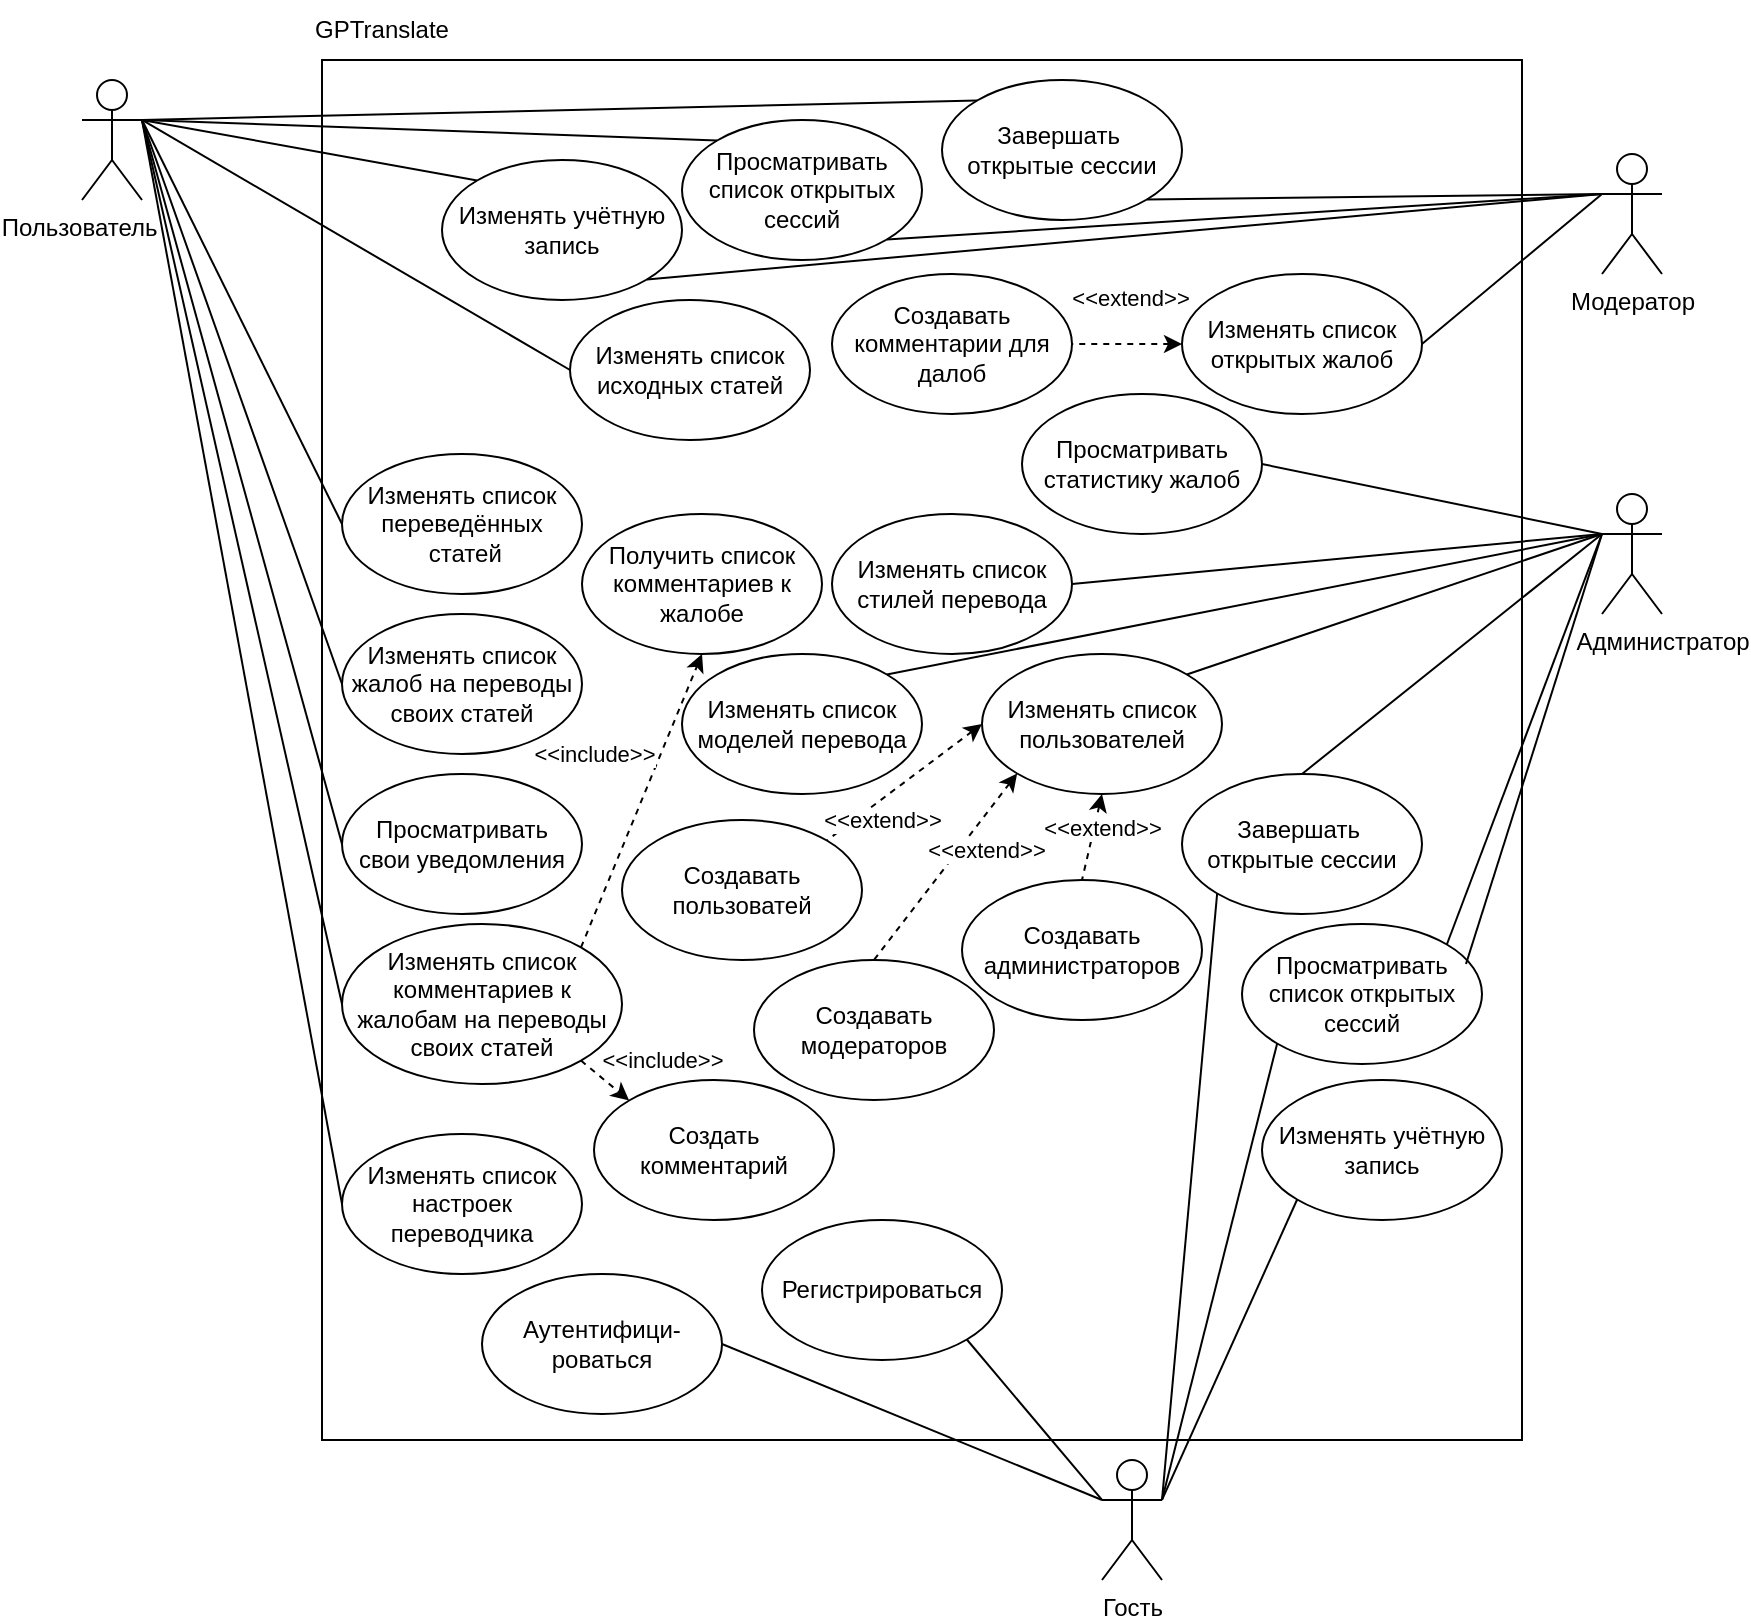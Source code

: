 <mxfile version="24.9.0">
  <diagram name="Страница — 1" id="uPT3UJ9-F7xit6qx0-dd">
    <mxGraphModel dx="690" dy="-672" grid="1" gridSize="10" guides="1" tooltips="1" connect="1" arrows="1" fold="1" page="1" pageScale="1" pageWidth="827" pageHeight="1169" math="0" shadow="0">
      <root>
        <mxCell id="0" />
        <mxCell id="1" parent="0" />
        <mxCell id="o8FTrNFCNX72LYN5SZ1k-58" value="" style="rounded=0;whiteSpace=wrap;html=1;" parent="1" vertex="1">
          <mxGeometry x="170" y="1220" width="600" height="690" as="geometry" />
        </mxCell>
        <mxCell id="o8FTrNFCNX72LYN5SZ1k-1" value="&lt;div&gt;П&lt;span style=&quot;background-color: initial;&quot;&gt;ользователь&amp;nbsp; &amp;nbsp; &amp;nbsp; &amp;nbsp; &amp;nbsp;&amp;nbsp;&lt;/span&gt;&lt;/div&gt;" style="shape=umlActor;verticalLabelPosition=bottom;verticalAlign=top;html=1;outlineConnect=0;" parent="1" vertex="1">
          <mxGeometry x="50" y="1230" width="30" height="60" as="geometry" />
        </mxCell>
        <mxCell id="o8FTrNFCNX72LYN5SZ1k-2" value="Изменять список исходных статей" style="ellipse;whiteSpace=wrap;html=1;" parent="1" vertex="1">
          <mxGeometry x="294" y="1340" width="120" height="70" as="geometry" />
        </mxCell>
        <mxCell id="o8FTrNFCNX72LYN5SZ1k-6" value="Изменять список переведённых&lt;div&gt;&amp;nbsp;статей&lt;/div&gt;" style="ellipse;whiteSpace=wrap;html=1;" parent="1" vertex="1">
          <mxGeometry x="180" y="1417" width="120" height="70" as="geometry" />
        </mxCell>
        <mxCell id="o8FTrNFCNX72LYN5SZ1k-7" value="Изменять список жалоб на переводы&lt;div&gt;своих статей&lt;/div&gt;" style="ellipse;whiteSpace=wrap;html=1;" parent="1" vertex="1">
          <mxGeometry x="180" y="1497" width="120" height="70" as="geometry" />
        </mxCell>
        <mxCell id="o8FTrNFCNX72LYN5SZ1k-8" value="Просматривать&lt;div&gt;свои уведомления&lt;/div&gt;" style="ellipse;whiteSpace=wrap;html=1;" parent="1" vertex="1">
          <mxGeometry x="180" y="1577" width="120" height="70" as="geometry" />
        </mxCell>
        <mxCell id="o8FTrNFCNX72LYN5SZ1k-9" value="Изменять список комментариев к жалобам на переводы своих статей" style="ellipse;whiteSpace=wrap;html=1;" parent="1" vertex="1">
          <mxGeometry x="180" y="1652" width="140" height="80" as="geometry" />
        </mxCell>
        <mxCell id="o8FTrNFCNX72LYN5SZ1k-10" value="Получить список комментариев к жалобе" style="ellipse;whiteSpace=wrap;html=1;" parent="1" vertex="1">
          <mxGeometry x="300" y="1447" width="120" height="70" as="geometry" />
        </mxCell>
        <mxCell id="o8FTrNFCNX72LYN5SZ1k-11" value="Создать комментарий" style="ellipse;whiteSpace=wrap;html=1;" parent="1" vertex="1">
          <mxGeometry x="306" y="1730" width="120" height="70" as="geometry" />
        </mxCell>
        <mxCell id="o8FTrNFCNX72LYN5SZ1k-13" value="Изменять список настроек переводчика" style="ellipse;whiteSpace=wrap;html=1;" parent="1" vertex="1">
          <mxGeometry x="180" y="1757" width="120" height="70" as="geometry" />
        </mxCell>
        <mxCell id="o8FTrNFCNX72LYN5SZ1k-14" value="&amp;nbsp; &amp;nbsp; &amp;nbsp; &amp;nbsp; &amp;nbsp;Администратор" style="shape=umlActor;verticalLabelPosition=bottom;verticalAlign=top;html=1;outlineConnect=0;" parent="1" vertex="1">
          <mxGeometry x="810" y="1437" width="30" height="60" as="geometry" />
        </mxCell>
        <mxCell id="o8FTrNFCNX72LYN5SZ1k-15" value="Изменять список стилей перевода" style="ellipse;whiteSpace=wrap;html=1;" parent="1" vertex="1">
          <mxGeometry x="425" y="1447" width="120" height="70" as="geometry" />
        </mxCell>
        <mxCell id="o8FTrNFCNX72LYN5SZ1k-16" value="Изменять список моделей перевода" style="ellipse;whiteSpace=wrap;html=1;" parent="1" vertex="1">
          <mxGeometry x="350" y="1517" width="120" height="70" as="geometry" />
        </mxCell>
        <mxCell id="o8FTrNFCNX72LYN5SZ1k-17" value="Изменять список пользователей" style="ellipse;whiteSpace=wrap;html=1;" parent="1" vertex="1">
          <mxGeometry x="500" y="1517" width="120" height="70" as="geometry" />
        </mxCell>
        <mxCell id="o8FTrNFCNX72LYN5SZ1k-18" value="Просматривать статистику жалоб" style="ellipse;whiteSpace=wrap;html=1;" parent="1" vertex="1">
          <mxGeometry x="520" y="1387" width="120" height="70" as="geometry" />
        </mxCell>
        <mxCell id="o8FTrNFCNX72LYN5SZ1k-19" value="Создавать пользоватей" style="ellipse;whiteSpace=wrap;html=1;" parent="1" vertex="1">
          <mxGeometry x="320" y="1600" width="120" height="70" as="geometry" />
        </mxCell>
        <mxCell id="o8FTrNFCNX72LYN5SZ1k-20" value="Создавать модераторов" style="ellipse;whiteSpace=wrap;html=1;" parent="1" vertex="1">
          <mxGeometry x="386" y="1670" width="120" height="70" as="geometry" />
        </mxCell>
        <mxCell id="o8FTrNFCNX72LYN5SZ1k-21" value="Создавать администраторов" style="ellipse;whiteSpace=wrap;html=1;" parent="1" vertex="1">
          <mxGeometry x="490" y="1630" width="120" height="70" as="geometry" />
        </mxCell>
        <mxCell id="o8FTrNFCNX72LYN5SZ1k-22" value="Модератор" style="shape=umlActor;verticalLabelPosition=bottom;verticalAlign=top;html=1;outlineConnect=0;" parent="1" vertex="1">
          <mxGeometry x="810" y="1267" width="30" height="60" as="geometry" />
        </mxCell>
        <mxCell id="o8FTrNFCNX72LYN5SZ1k-23" value="Изменять список открытых жалоб" style="ellipse;whiteSpace=wrap;html=1;" parent="1" vertex="1">
          <mxGeometry x="600" y="1327" width="120" height="70" as="geometry" />
        </mxCell>
        <mxCell id="o8FTrNFCNX72LYN5SZ1k-25" value="Создавать комментарии для далоб" style="ellipse;whiteSpace=wrap;html=1;" parent="1" vertex="1">
          <mxGeometry x="425" y="1327" width="120" height="70" as="geometry" />
        </mxCell>
        <mxCell id="o8FTrNFCNX72LYN5SZ1k-27" value="Изменять учётную запись" style="ellipse;whiteSpace=wrap;html=1;" parent="1" vertex="1">
          <mxGeometry x="230" y="1270" width="120" height="70" as="geometry" />
        </mxCell>
        <mxCell id="o8FTrNFCNX72LYN5SZ1k-28" value="Завершать&amp;nbsp;&lt;div&gt;открытые сессии&lt;/div&gt;" style="ellipse;whiteSpace=wrap;html=1;" parent="1" vertex="1">
          <mxGeometry x="480" y="1230" width="120" height="70" as="geometry" />
        </mxCell>
        <mxCell id="o8FTrNFCNX72LYN5SZ1k-29" value="Просматривать&lt;div&gt;список открытых&lt;/div&gt;&lt;div&gt;сессий&lt;/div&gt;" style="ellipse;whiteSpace=wrap;html=1;" parent="1" vertex="1">
          <mxGeometry x="350" y="1250" width="120" height="70" as="geometry" />
        </mxCell>
        <mxCell id="o8FTrNFCNX72LYN5SZ1k-30" value="Гость" style="shape=umlActor;verticalLabelPosition=bottom;verticalAlign=top;html=1;outlineConnect=0;" parent="1" vertex="1">
          <mxGeometry x="560" y="1920" width="30" height="60" as="geometry" />
        </mxCell>
        <mxCell id="o8FTrNFCNX72LYN5SZ1k-31" value="Регистрироваться" style="ellipse;whiteSpace=wrap;html=1;" parent="1" vertex="1">
          <mxGeometry x="390" y="1800" width="120" height="70" as="geometry" />
        </mxCell>
        <mxCell id="o8FTrNFCNX72LYN5SZ1k-32" style="rounded=0;orthogonalLoop=1;jettySize=auto;html=1;exitX=0;exitY=0.5;exitDx=0;exitDy=0;entryX=1;entryY=0.5;entryDx=0;entryDy=0;dashed=1;startArrow=classic;startFill=1;endArrow=none;endFill=0;" parent="1" source="o8FTrNFCNX72LYN5SZ1k-23" target="o8FTrNFCNX72LYN5SZ1k-25" edge="1">
          <mxGeometry relative="1" as="geometry">
            <mxPoint x="550" y="1087" as="sourcePoint" />
            <mxPoint x="430" y="1047" as="targetPoint" />
          </mxGeometry>
        </mxCell>
        <mxCell id="o8FTrNFCNX72LYN5SZ1k-33" value="&amp;lt;&amp;lt;extend&amp;gt;&amp;gt;" style="edgeLabel;html=1;align=center;verticalAlign=middle;resizable=0;points=[];" parent="o8FTrNFCNX72LYN5SZ1k-32" vertex="1" connectable="0">
          <mxGeometry x="-0.162" y="1" relative="1" as="geometry">
            <mxPoint x="-3" y="-24" as="offset" />
          </mxGeometry>
        </mxCell>
        <mxCell id="o8FTrNFCNX72LYN5SZ1k-34" style="rounded=0;orthogonalLoop=1;jettySize=auto;html=1;exitX=0;exitY=0.5;exitDx=0;exitDy=0;entryX=1;entryY=0;entryDx=0;entryDy=0;dashed=1;startArrow=classic;startFill=1;endArrow=none;endFill=0;" parent="1" source="o8FTrNFCNX72LYN5SZ1k-17" target="o8FTrNFCNX72LYN5SZ1k-19" edge="1">
          <mxGeometry relative="1" as="geometry">
            <mxPoint x="610" y="1372" as="sourcePoint" />
            <mxPoint x="555" y="1372" as="targetPoint" />
          </mxGeometry>
        </mxCell>
        <mxCell id="o8FTrNFCNX72LYN5SZ1k-35" value="&amp;lt;&amp;lt;extend&amp;gt;&amp;gt;" style="edgeLabel;html=1;align=center;verticalAlign=middle;resizable=0;points=[];" parent="o8FTrNFCNX72LYN5SZ1k-34" vertex="1" connectable="0">
          <mxGeometry x="-0.162" y="1" relative="1" as="geometry">
            <mxPoint x="-18" y="23" as="offset" />
          </mxGeometry>
        </mxCell>
        <mxCell id="o8FTrNFCNX72LYN5SZ1k-36" style="rounded=0;orthogonalLoop=1;jettySize=auto;html=1;exitX=0;exitY=1;exitDx=0;exitDy=0;entryX=0.5;entryY=0;entryDx=0;entryDy=0;dashed=1;startArrow=classic;startFill=1;endArrow=none;endFill=0;" parent="1" source="o8FTrNFCNX72LYN5SZ1k-17" target="o8FTrNFCNX72LYN5SZ1k-20" edge="1">
          <mxGeometry relative="1" as="geometry">
            <mxPoint x="610" y="1662" as="sourcePoint" />
            <mxPoint x="560" y="1662" as="targetPoint" />
          </mxGeometry>
        </mxCell>
        <mxCell id="o8FTrNFCNX72LYN5SZ1k-37" value="&amp;lt;&amp;lt;extend&amp;gt;&amp;gt;" style="edgeLabel;html=1;align=center;verticalAlign=middle;resizable=0;points=[];" parent="o8FTrNFCNX72LYN5SZ1k-36" vertex="1" connectable="0">
          <mxGeometry x="-0.162" y="1" relative="1" as="geometry">
            <mxPoint x="14" y="-2" as="offset" />
          </mxGeometry>
        </mxCell>
        <mxCell id="o8FTrNFCNX72LYN5SZ1k-38" style="rounded=0;orthogonalLoop=1;jettySize=auto;html=1;exitX=0.5;exitY=1;exitDx=0;exitDy=0;entryX=0.5;entryY=0;entryDx=0;entryDy=0;dashed=1;startArrow=classic;startFill=1;endArrow=none;endFill=0;" parent="1" source="o8FTrNFCNX72LYN5SZ1k-17" target="o8FTrNFCNX72LYN5SZ1k-21" edge="1">
          <mxGeometry relative="1" as="geometry">
            <mxPoint x="628" y="1687" as="sourcePoint" />
            <mxPoint x="562" y="1727" as="targetPoint" />
          </mxGeometry>
        </mxCell>
        <mxCell id="o8FTrNFCNX72LYN5SZ1k-39" value="&amp;lt;&amp;lt;extend&amp;gt;&amp;gt;" style="edgeLabel;html=1;align=center;verticalAlign=middle;resizable=0;points=[];" parent="o8FTrNFCNX72LYN5SZ1k-38" vertex="1" connectable="0">
          <mxGeometry x="-0.162" y="1" relative="1" as="geometry">
            <mxPoint x="3" y="-1" as="offset" />
          </mxGeometry>
        </mxCell>
        <mxCell id="o8FTrNFCNX72LYN5SZ1k-40" style="rounded=0;orthogonalLoop=1;jettySize=auto;html=1;exitX=0;exitY=0.333;exitDx=0;exitDy=0;exitPerimeter=0;entryX=1;entryY=0.5;entryDx=0;entryDy=0;startArrow=none;startFill=0;endArrow=none;endFill=0;" parent="1" source="o8FTrNFCNX72LYN5SZ1k-14" target="o8FTrNFCNX72LYN5SZ1k-18" edge="1">
          <mxGeometry relative="1" as="geometry">
            <mxPoint x="190" y="1187" as="sourcePoint" />
            <mxPoint x="200" y="1087" as="targetPoint" />
          </mxGeometry>
        </mxCell>
        <mxCell id="o8FTrNFCNX72LYN5SZ1k-41" style="rounded=0;orthogonalLoop=1;jettySize=auto;html=1;exitX=0;exitY=0.333;exitDx=0;exitDy=0;exitPerimeter=0;entryX=1;entryY=0.5;entryDx=0;entryDy=0;startArrow=none;startFill=0;endArrow=none;endFill=0;" parent="1" source="o8FTrNFCNX72LYN5SZ1k-14" target="o8FTrNFCNX72LYN5SZ1k-15" edge="1">
          <mxGeometry relative="1" as="geometry">
            <mxPoint x="820" y="1467" as="sourcePoint" />
            <mxPoint x="650" y="1432" as="targetPoint" />
          </mxGeometry>
        </mxCell>
        <mxCell id="o8FTrNFCNX72LYN5SZ1k-42" style="rounded=0;orthogonalLoop=1;jettySize=auto;html=1;exitX=0;exitY=0.333;exitDx=0;exitDy=0;exitPerimeter=0;entryX=1;entryY=0;entryDx=0;entryDy=0;startArrow=none;startFill=0;endArrow=none;endFill=0;" parent="1" source="o8FTrNFCNX72LYN5SZ1k-14" target="o8FTrNFCNX72LYN5SZ1k-16" edge="1">
          <mxGeometry relative="1" as="geometry">
            <mxPoint x="820" y="1467" as="sourcePoint" />
            <mxPoint x="555" y="1492" as="targetPoint" />
          </mxGeometry>
        </mxCell>
        <mxCell id="o8FTrNFCNX72LYN5SZ1k-43" style="rounded=0;orthogonalLoop=1;jettySize=auto;html=1;exitX=0;exitY=0.5;exitDx=0;exitDy=0;entryX=1;entryY=0.333;entryDx=0;entryDy=0;startArrow=none;startFill=0;endArrow=none;endFill=0;entryPerimeter=0;" parent="1" source="o8FTrNFCNX72LYN5SZ1k-2" target="o8FTrNFCNX72LYN5SZ1k-1" edge="1">
          <mxGeometry relative="1" as="geometry">
            <mxPoint x="820" y="1467" as="sourcePoint" />
            <mxPoint x="650" y="1432" as="targetPoint" />
          </mxGeometry>
        </mxCell>
        <mxCell id="o8FTrNFCNX72LYN5SZ1k-44" style="rounded=0;orthogonalLoop=1;jettySize=auto;html=1;exitX=0;exitY=0.5;exitDx=0;exitDy=0;entryX=1;entryY=0.333;entryDx=0;entryDy=0;startArrow=none;startFill=0;endArrow=none;endFill=0;entryPerimeter=0;" parent="1" source="o8FTrNFCNX72LYN5SZ1k-6" target="o8FTrNFCNX72LYN5SZ1k-1" edge="1">
          <mxGeometry relative="1" as="geometry">
            <mxPoint x="190" y="1372" as="sourcePoint" />
            <mxPoint x="70" y="1507" as="targetPoint" />
          </mxGeometry>
        </mxCell>
        <mxCell id="o8FTrNFCNX72LYN5SZ1k-45" style="rounded=0;orthogonalLoop=1;jettySize=auto;html=1;exitX=0;exitY=0.5;exitDx=0;exitDy=0;entryX=1;entryY=0.333;entryDx=0;entryDy=0;startArrow=none;startFill=0;endArrow=none;endFill=0;entryPerimeter=0;" parent="1" source="o8FTrNFCNX72LYN5SZ1k-7" target="o8FTrNFCNX72LYN5SZ1k-1" edge="1">
          <mxGeometry relative="1" as="geometry">
            <mxPoint x="190" y="1462" as="sourcePoint" />
            <mxPoint x="70" y="1507" as="targetPoint" />
          </mxGeometry>
        </mxCell>
        <mxCell id="o8FTrNFCNX72LYN5SZ1k-46" style="rounded=0;orthogonalLoop=1;jettySize=auto;html=1;exitX=0;exitY=0.5;exitDx=0;exitDy=0;entryX=1;entryY=0.333;entryDx=0;entryDy=0;startArrow=none;startFill=0;endArrow=none;endFill=0;entryPerimeter=0;" parent="1" source="o8FTrNFCNX72LYN5SZ1k-8" target="o8FTrNFCNX72LYN5SZ1k-1" edge="1">
          <mxGeometry relative="1" as="geometry">
            <mxPoint x="190" y="1542" as="sourcePoint" />
            <mxPoint x="70" y="1507" as="targetPoint" />
          </mxGeometry>
        </mxCell>
        <mxCell id="o8FTrNFCNX72LYN5SZ1k-47" style="rounded=0;orthogonalLoop=1;jettySize=auto;html=1;exitX=0;exitY=0.5;exitDx=0;exitDy=0;entryX=1;entryY=0.333;entryDx=0;entryDy=0;startArrow=none;startFill=0;endArrow=none;endFill=0;entryPerimeter=0;" parent="1" source="o8FTrNFCNX72LYN5SZ1k-9" target="o8FTrNFCNX72LYN5SZ1k-1" edge="1">
          <mxGeometry relative="1" as="geometry">
            <mxPoint x="190" y="1622" as="sourcePoint" />
            <mxPoint x="70" y="1507" as="targetPoint" />
          </mxGeometry>
        </mxCell>
        <mxCell id="o8FTrNFCNX72LYN5SZ1k-48" style="rounded=0;orthogonalLoop=1;jettySize=auto;html=1;exitX=0;exitY=0.5;exitDx=0;exitDy=0;entryX=1;entryY=0.333;entryDx=0;entryDy=0;startArrow=none;startFill=0;endArrow=none;endFill=0;entryPerimeter=0;" parent="1" source="o8FTrNFCNX72LYN5SZ1k-13" target="o8FTrNFCNX72LYN5SZ1k-1" edge="1">
          <mxGeometry relative="1" as="geometry">
            <mxPoint x="190" y="1702" as="sourcePoint" />
            <mxPoint x="70" y="1507" as="targetPoint" />
          </mxGeometry>
        </mxCell>
        <mxCell id="o8FTrNFCNX72LYN5SZ1k-49" style="rounded=0;orthogonalLoop=1;jettySize=auto;html=1;exitX=1;exitY=1;exitDx=0;exitDy=0;entryX=0;entryY=0;entryDx=0;entryDy=0;dashed=1;" parent="1" source="o8FTrNFCNX72LYN5SZ1k-9" target="o8FTrNFCNX72LYN5SZ1k-11" edge="1">
          <mxGeometry relative="1" as="geometry">
            <mxPoint x="628" y="1567" as="sourcePoint" />
            <mxPoint x="560" y="1667" as="targetPoint" />
          </mxGeometry>
        </mxCell>
        <mxCell id="o8FTrNFCNX72LYN5SZ1k-50" value="&amp;lt;&amp;lt;include&amp;gt;&amp;gt;" style="edgeLabel;html=1;align=center;verticalAlign=middle;resizable=0;points=[];" parent="o8FTrNFCNX72LYN5SZ1k-49" vertex="1" connectable="0">
          <mxGeometry x="-0.162" y="1" relative="1" as="geometry">
            <mxPoint x="30" y="-8" as="offset" />
          </mxGeometry>
        </mxCell>
        <mxCell id="o8FTrNFCNX72LYN5SZ1k-51" style="rounded=0;orthogonalLoop=1;jettySize=auto;html=1;exitX=1;exitY=0;exitDx=0;exitDy=0;entryX=0.5;entryY=1;entryDx=0;entryDy=0;dashed=1;" parent="1" source="o8FTrNFCNX72LYN5SZ1k-9" target="o8FTrNFCNX72LYN5SZ1k-10" edge="1">
          <mxGeometry relative="1" as="geometry">
            <mxPoint x="309" y="1730" as="sourcePoint" />
            <mxPoint x="364" y="1712" as="targetPoint" />
          </mxGeometry>
        </mxCell>
        <mxCell id="o8FTrNFCNX72LYN5SZ1k-52" value="&amp;lt;&amp;lt;include&amp;gt;&amp;gt;" style="edgeLabel;html=1;align=center;verticalAlign=middle;resizable=0;points=[];" parent="o8FTrNFCNX72LYN5SZ1k-51" vertex="1" connectable="0">
          <mxGeometry x="-0.162" y="1" relative="1" as="geometry">
            <mxPoint x="-18" y="-35" as="offset" />
          </mxGeometry>
        </mxCell>
        <mxCell id="o8FTrNFCNX72LYN5SZ1k-56" style="rounded=0;orthogonalLoop=1;jettySize=auto;html=1;exitX=1;exitY=1;exitDx=0;exitDy=0;entryX=0;entryY=0.333;entryDx=0;entryDy=0;startArrow=none;startFill=0;endArrow=none;endFill=0;entryPerimeter=0;" parent="1" source="o8FTrNFCNX72LYN5SZ1k-31" target="o8FTrNFCNX72LYN5SZ1k-30" edge="1">
          <mxGeometry relative="1" as="geometry">
            <mxPoint x="628" y="1867" as="sourcePoint" />
            <mxPoint x="555" y="1937" as="targetPoint" />
          </mxGeometry>
        </mxCell>
        <mxCell id="o8FTrNFCNX72LYN5SZ1k-57" value="GPTranslate" style="text;html=1;align=center;verticalAlign=middle;whiteSpace=wrap;rounded=0;" parent="1" vertex="1">
          <mxGeometry x="170" y="1190" width="60" height="30" as="geometry" />
        </mxCell>
        <mxCell id="o8FTrNFCNX72LYN5SZ1k-60" style="rounded=0;orthogonalLoop=1;jettySize=auto;html=1;exitX=0;exitY=0.333;exitDx=0;exitDy=0;exitPerimeter=0;entryX=1;entryY=0.5;entryDx=0;entryDy=0;startArrow=none;startFill=0;endArrow=none;endFill=0;" parent="1" source="o8FTrNFCNX72LYN5SZ1k-22" target="o8FTrNFCNX72LYN5SZ1k-23" edge="1">
          <mxGeometry relative="1" as="geometry">
            <mxPoint x="820" y="1467" as="sourcePoint" />
            <mxPoint x="650" y="1432" as="targetPoint" />
          </mxGeometry>
        </mxCell>
        <mxCell id="o8FTrNFCNX72LYN5SZ1k-61" style="rounded=0;orthogonalLoop=1;jettySize=auto;html=1;exitX=0;exitY=0.333;exitDx=0;exitDy=0;exitPerimeter=0;entryX=1;entryY=0;entryDx=0;entryDy=0;startArrow=none;startFill=0;endArrow=none;endFill=0;" parent="1" source="o8FTrNFCNX72LYN5SZ1k-14" target="o8FTrNFCNX72LYN5SZ1k-17" edge="1">
          <mxGeometry relative="1" as="geometry">
            <mxPoint x="820" y="1467" as="sourcePoint" />
            <mxPoint x="483" y="1537" as="targetPoint" />
          </mxGeometry>
        </mxCell>
        <mxCell id="PDvEsl6iaTgeDGCLrAiC-1" value="Аутентифици-&lt;div&gt;роваться&lt;/div&gt;" style="ellipse;whiteSpace=wrap;html=1;" parent="1" vertex="1">
          <mxGeometry x="250" y="1827" width="120" height="70" as="geometry" />
        </mxCell>
        <mxCell id="PDvEsl6iaTgeDGCLrAiC-2" style="rounded=0;orthogonalLoop=1;jettySize=auto;html=1;exitX=1;exitY=0.5;exitDx=0;exitDy=0;entryX=0;entryY=0.333;entryDx=0;entryDy=0;startArrow=none;startFill=0;endArrow=none;endFill=0;entryPerimeter=0;" parent="1" source="PDvEsl6iaTgeDGCLrAiC-1" target="o8FTrNFCNX72LYN5SZ1k-30" edge="1">
          <mxGeometry relative="1" as="geometry">
            <mxPoint x="730" y="1757" as="sourcePoint" />
            <mxPoint x="820" y="1742" as="targetPoint" />
          </mxGeometry>
        </mxCell>
        <mxCell id="697lVrR6x1dRvrz9tKT9-1" style="rounded=0;orthogonalLoop=1;jettySize=auto;html=1;exitX=0;exitY=0.333;exitDx=0;exitDy=0;exitPerimeter=0;entryX=1;entryY=1;entryDx=0;entryDy=0;startArrow=none;startFill=0;endArrow=none;endFill=0;" parent="1" source="o8FTrNFCNX72LYN5SZ1k-22" target="o8FTrNFCNX72LYN5SZ1k-27" edge="1">
          <mxGeometry relative="1" as="geometry">
            <mxPoint x="820" y="1297" as="sourcePoint" />
            <mxPoint x="730" y="1372" as="targetPoint" />
          </mxGeometry>
        </mxCell>
        <mxCell id="697lVrR6x1dRvrz9tKT9-2" style="rounded=0;orthogonalLoop=1;jettySize=auto;html=1;exitX=0;exitY=0.333;exitDx=0;exitDy=0;exitPerimeter=0;entryX=1;entryY=1;entryDx=0;entryDy=0;startArrow=none;startFill=0;endArrow=none;endFill=0;" parent="1" source="o8FTrNFCNX72LYN5SZ1k-22" target="o8FTrNFCNX72LYN5SZ1k-28" edge="1">
          <mxGeometry relative="1" as="geometry">
            <mxPoint x="820" y="1297" as="sourcePoint" />
            <mxPoint x="343" y="1340" as="targetPoint" />
          </mxGeometry>
        </mxCell>
        <mxCell id="697lVrR6x1dRvrz9tKT9-3" style="rounded=0;orthogonalLoop=1;jettySize=auto;html=1;exitX=0;exitY=0.333;exitDx=0;exitDy=0;exitPerimeter=0;entryX=1;entryY=1;entryDx=0;entryDy=0;startArrow=none;startFill=0;endArrow=none;endFill=0;" parent="1" source="o8FTrNFCNX72LYN5SZ1k-22" target="o8FTrNFCNX72LYN5SZ1k-29" edge="1">
          <mxGeometry relative="1" as="geometry">
            <mxPoint x="820" y="1297" as="sourcePoint" />
            <mxPoint x="353" y="1350" as="targetPoint" />
          </mxGeometry>
        </mxCell>
        <mxCell id="697lVrR6x1dRvrz9tKT9-4" style="rounded=0;orthogonalLoop=1;jettySize=auto;html=1;exitX=0;exitY=0;exitDx=0;exitDy=0;entryX=1;entryY=0.333;entryDx=0;entryDy=0;startArrow=none;startFill=0;endArrow=none;endFill=0;entryPerimeter=0;" parent="1" source="o8FTrNFCNX72LYN5SZ1k-27" target="o8FTrNFCNX72LYN5SZ1k-1" edge="1">
          <mxGeometry relative="1" as="geometry">
            <mxPoint x="820" y="1297" as="sourcePoint" />
            <mxPoint x="593" y="1257" as="targetPoint" />
          </mxGeometry>
        </mxCell>
        <mxCell id="697lVrR6x1dRvrz9tKT9-5" style="rounded=0;orthogonalLoop=1;jettySize=auto;html=1;exitX=0;exitY=0;exitDx=0;exitDy=0;entryX=1;entryY=0.333;entryDx=0;entryDy=0;startArrow=none;startFill=0;endArrow=none;endFill=0;entryPerimeter=0;" parent="1" source="o8FTrNFCNX72LYN5SZ1k-29" target="o8FTrNFCNX72LYN5SZ1k-1" edge="1">
          <mxGeometry relative="1" as="geometry">
            <mxPoint x="257" y="1290" as="sourcePoint" />
            <mxPoint x="90" y="1260" as="targetPoint" />
          </mxGeometry>
        </mxCell>
        <mxCell id="697lVrR6x1dRvrz9tKT9-6" style="rounded=0;orthogonalLoop=1;jettySize=auto;html=1;exitX=0;exitY=0;exitDx=0;exitDy=0;entryX=1;entryY=0.333;entryDx=0;entryDy=0;startArrow=none;startFill=0;endArrow=none;endFill=0;entryPerimeter=0;" parent="1" source="o8FTrNFCNX72LYN5SZ1k-28" target="o8FTrNFCNX72LYN5SZ1k-1" edge="1">
          <mxGeometry relative="1" as="geometry">
            <mxPoint x="387" y="1245" as="sourcePoint" />
            <mxPoint x="90" y="1260" as="targetPoint" />
          </mxGeometry>
        </mxCell>
        <mxCell id="697lVrR6x1dRvrz9tKT9-7" value="Завершать&amp;nbsp;&lt;div&gt;открытые сессии&lt;/div&gt;" style="ellipse;whiteSpace=wrap;html=1;" parent="1" vertex="1">
          <mxGeometry x="600" y="1577" width="120" height="70" as="geometry" />
        </mxCell>
        <mxCell id="697lVrR6x1dRvrz9tKT9-8" value="Просматривать&lt;div&gt;список открытых&lt;/div&gt;&lt;div&gt;сессий&lt;/div&gt;" style="ellipse;whiteSpace=wrap;html=1;" parent="1" vertex="1">
          <mxGeometry x="630" y="1652" width="120" height="70" as="geometry" />
        </mxCell>
        <mxCell id="697lVrR6x1dRvrz9tKT9-9" value="Изменять учётную запись" style="ellipse;whiteSpace=wrap;html=1;" parent="1" vertex="1">
          <mxGeometry x="640" y="1730" width="120" height="70" as="geometry" />
        </mxCell>
        <mxCell id="697lVrR6x1dRvrz9tKT9-10" style="rounded=0;orthogonalLoop=1;jettySize=auto;html=1;exitX=0;exitY=1;exitDx=0;exitDy=0;entryX=1;entryY=0.333;entryDx=0;entryDy=0;startArrow=none;startFill=0;endArrow=none;endFill=0;entryPerimeter=0;" parent="1" source="697lVrR6x1dRvrz9tKT9-7" target="o8FTrNFCNX72LYN5SZ1k-30" edge="1">
          <mxGeometry relative="1" as="geometry">
            <mxPoint x="520" y="1845" as="sourcePoint" />
            <mxPoint x="570" y="1950" as="targetPoint" />
          </mxGeometry>
        </mxCell>
        <mxCell id="697lVrR6x1dRvrz9tKT9-11" style="rounded=0;orthogonalLoop=1;jettySize=auto;html=1;exitX=0;exitY=1;exitDx=0;exitDy=0;entryX=1;entryY=0.333;entryDx=0;entryDy=0;startArrow=none;startFill=0;endArrow=none;endFill=0;entryPerimeter=0;" parent="1" source="697lVrR6x1dRvrz9tKT9-8" target="o8FTrNFCNX72LYN5SZ1k-30" edge="1">
          <mxGeometry relative="1" as="geometry">
            <mxPoint x="628" y="1647" as="sourcePoint" />
            <mxPoint x="600" y="1950" as="targetPoint" />
          </mxGeometry>
        </mxCell>
        <mxCell id="697lVrR6x1dRvrz9tKT9-12" style="rounded=0;orthogonalLoop=1;jettySize=auto;html=1;exitX=0;exitY=1;exitDx=0;exitDy=0;entryX=1;entryY=0.333;entryDx=0;entryDy=0;startArrow=none;startFill=0;endArrow=none;endFill=0;entryPerimeter=0;" parent="1" source="697lVrR6x1dRvrz9tKT9-9" target="o8FTrNFCNX72LYN5SZ1k-30" edge="1">
          <mxGeometry relative="1" as="geometry">
            <mxPoint x="658" y="1722" as="sourcePoint" />
            <mxPoint x="600" y="1950" as="targetPoint" />
          </mxGeometry>
        </mxCell>
        <mxCell id="0hR8CbQF32AM0wVxsYOU-1" style="rounded=0;orthogonalLoop=1;jettySize=auto;html=1;exitX=0;exitY=0.333;exitDx=0;exitDy=0;exitPerimeter=0;entryX=0.5;entryY=0;entryDx=0;entryDy=0;startArrow=none;startFill=0;endArrow=none;endFill=0;" edge="1" parent="1" source="o8FTrNFCNX72LYN5SZ1k-14" target="697lVrR6x1dRvrz9tKT9-7">
          <mxGeometry relative="1" as="geometry">
            <mxPoint x="820" y="1467" as="sourcePoint" />
            <mxPoint x="612" y="1537" as="targetPoint" />
          </mxGeometry>
        </mxCell>
        <mxCell id="0hR8CbQF32AM0wVxsYOU-2" style="rounded=0;orthogonalLoop=1;jettySize=auto;html=1;exitX=0;exitY=0.333;exitDx=0;exitDy=0;exitPerimeter=0;entryX=1;entryY=0;entryDx=0;entryDy=0;startArrow=none;startFill=0;endArrow=none;endFill=0;" edge="1" parent="1" source="o8FTrNFCNX72LYN5SZ1k-14" target="697lVrR6x1dRvrz9tKT9-8">
          <mxGeometry relative="1" as="geometry">
            <mxPoint x="820" y="1467" as="sourcePoint" />
            <mxPoint x="670" y="1587" as="targetPoint" />
          </mxGeometry>
        </mxCell>
        <mxCell id="0hR8CbQF32AM0wVxsYOU-3" style="rounded=0;orthogonalLoop=1;jettySize=auto;html=1;exitX=0;exitY=0.333;exitDx=0;exitDy=0;exitPerimeter=0;entryX=1;entryY=0;entryDx=0;entryDy=0;startArrow=none;startFill=0;endArrow=none;endFill=0;" edge="1" parent="1" source="o8FTrNFCNX72LYN5SZ1k-14">
          <mxGeometry relative="1" as="geometry">
            <mxPoint x="820" y="1467" as="sourcePoint" />
            <mxPoint x="742" y="1672" as="targetPoint" />
          </mxGeometry>
        </mxCell>
      </root>
    </mxGraphModel>
  </diagram>
</mxfile>
